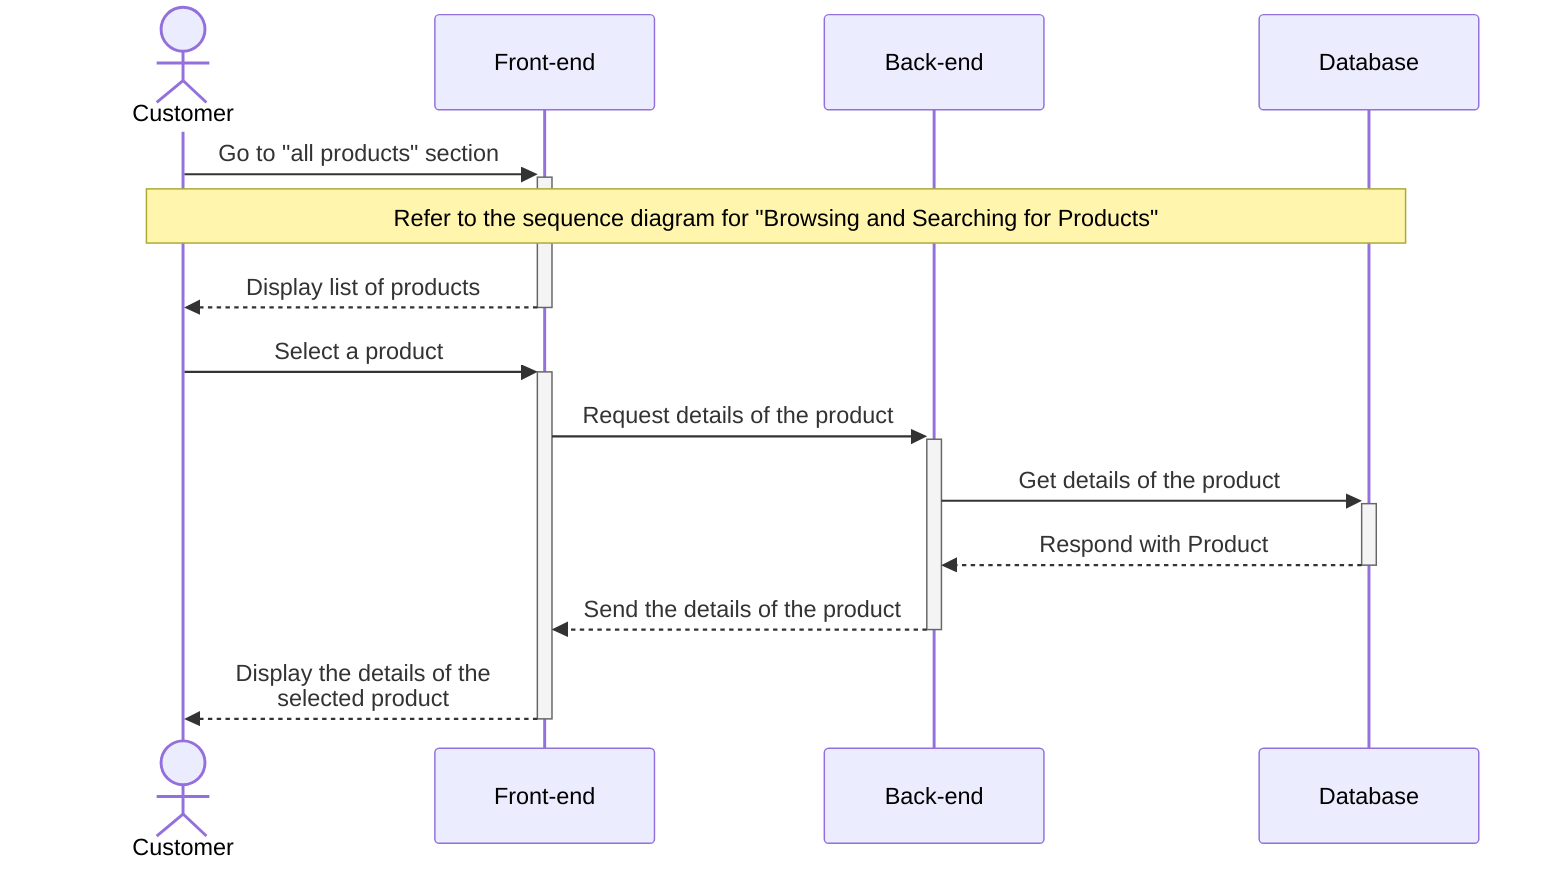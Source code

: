 sequenceDiagram
    actor Customer
    participant FE as Front-end
    participant BE as Back-end
    participant DB as Database

    Customer ->>+ FE: Go to "all products" section
    note over Customer,DB: Refer to the sequence diagram for "Browsing and Searching for Products"
    FE -->>- Customer: Display list of products

    Customer ->>+ FE: Select a product
    FE ->>+ BE: Request details of the product
    BE ->>+ DB: Get details of the product
    DB -->>- BE: Respond with Product
    BE -->>- FE: Send the details of the product
    FE -->>- Customer: Display the details of the<br>selected product